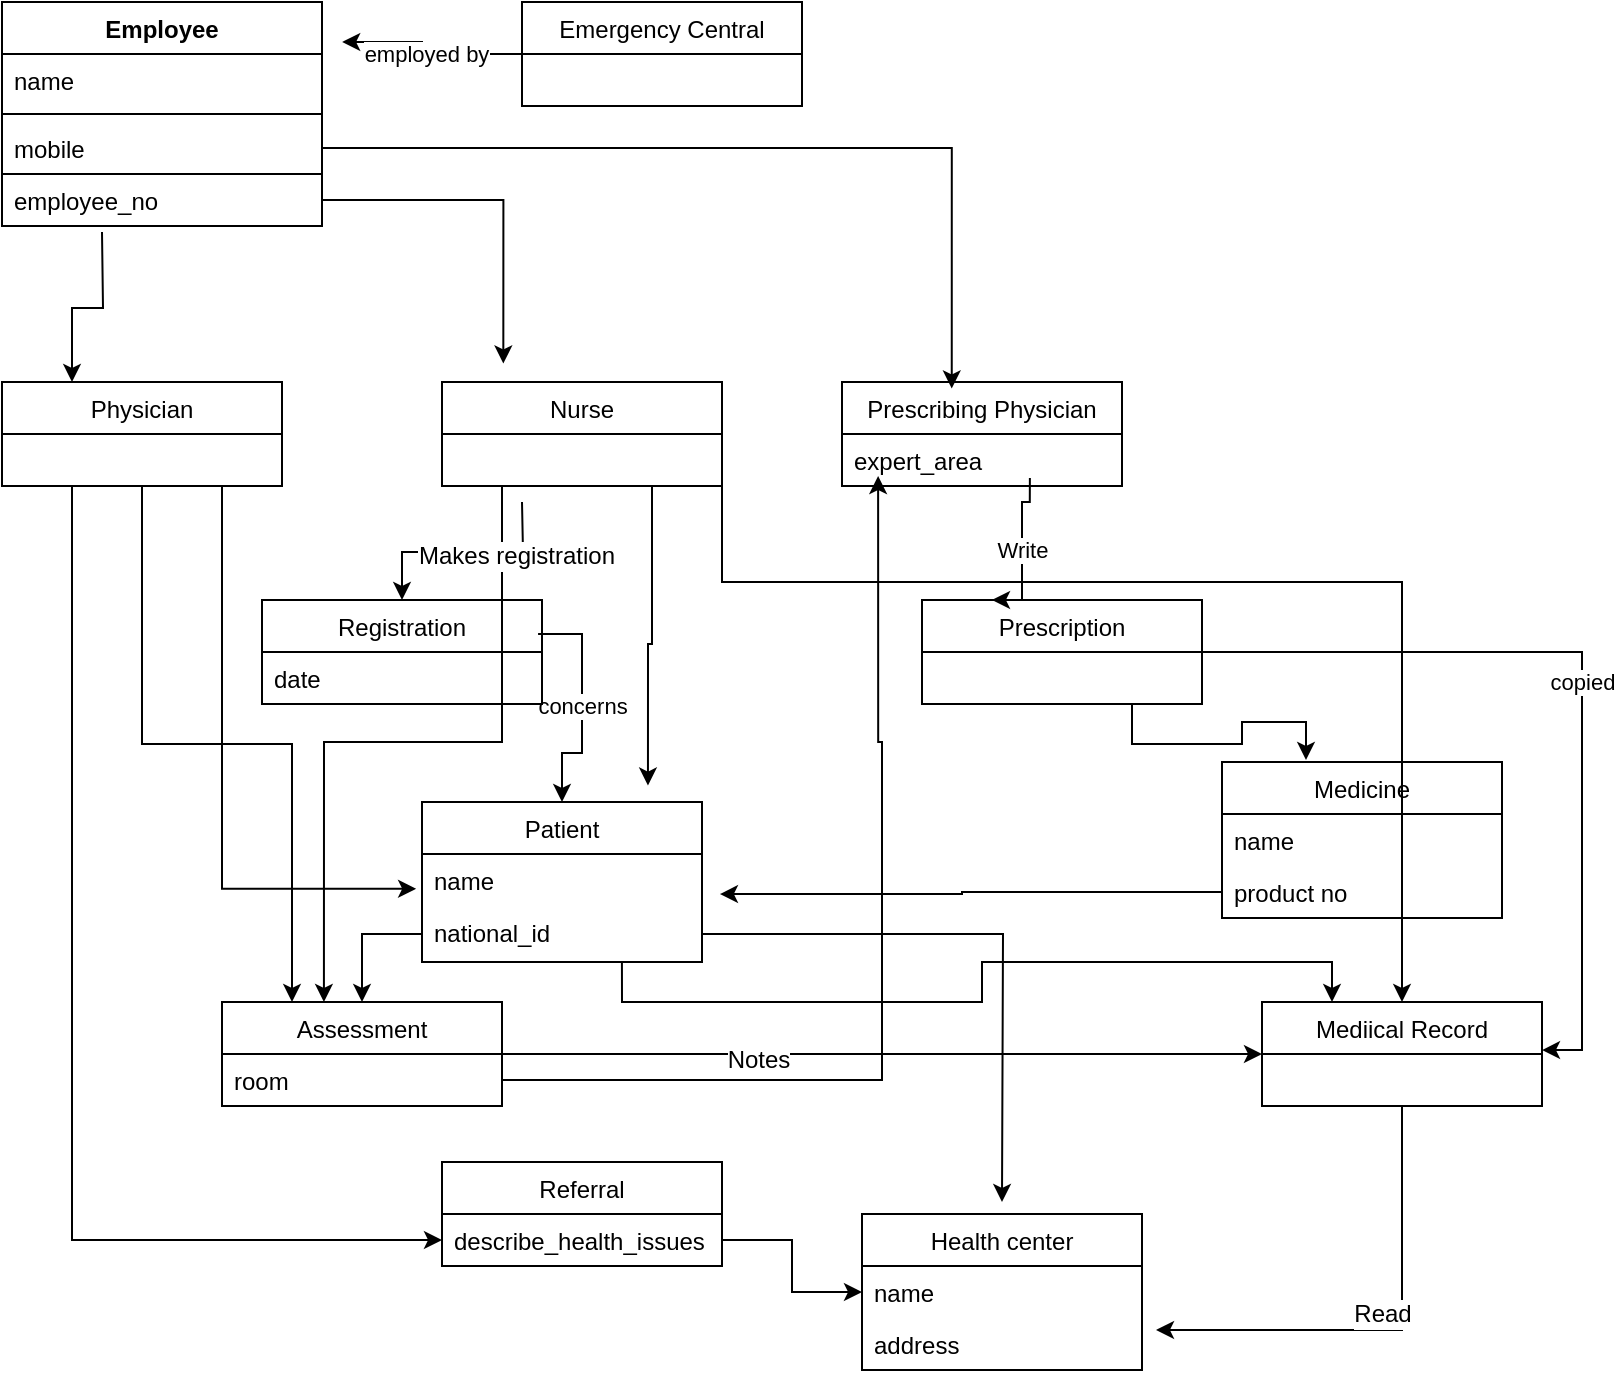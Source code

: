 <mxfile version="12.2.3" type="github" pages="1">
  <diagram name="Page-1" id="9f46799a-70d6-7492-0946-bef42562c5a5">
    <mxGraphModel dx="1090" dy="683" grid="1" gridSize="10" guides="1" tooltips="1" connect="1" arrows="1" fold="1" page="1" pageScale="1" pageWidth="1100" pageHeight="850" background="#ffffff" math="0" shadow="0">
      <root>
        <mxCell id="0"/>
        <mxCell id="1" parent="0"/>
        <mxCell id="GZZ9ufUzuGIWCcVo0-bm-59" style="edgeStyle=orthogonalEdgeStyle;rounded=0;orthogonalLoop=1;jettySize=auto;html=1;entryX=0.364;entryY=0;entryDx=0;entryDy=0;entryPerimeter=0;" edge="1" parent="1" source="y2X12dqcePwVwWmhp_NP-15" target="GZZ9ufUzuGIWCcVo0-bm-14">
          <mxGeometry relative="1" as="geometry">
            <Array as="points">
              <mxPoint x="270" y="390"/>
            </Array>
          </mxGeometry>
        </mxCell>
        <mxCell id="y2X12dqcePwVwWmhp_NP-1" value="Employee" style="swimlane;fontStyle=1;align=center;verticalAlign=top;childLayout=stackLayout;horizontal=1;startSize=26;horizontalStack=0;resizeParent=1;resizeParentMax=0;resizeLast=0;collapsible=1;marginBottom=0;" parent="1" vertex="1">
          <mxGeometry x="20" y="20" width="160" height="112" as="geometry"/>
        </mxCell>
        <mxCell id="y2X12dqcePwVwWmhp_NP-2" value="name" style="text;strokeColor=none;fillColor=none;align=left;verticalAlign=top;spacingLeft=4;spacingRight=4;overflow=hidden;rotatable=0;points=[[0,0.5],[1,0.5]];portConstraint=eastwest;" parent="y2X12dqcePwVwWmhp_NP-1" vertex="1">
          <mxGeometry y="26" width="160" height="26" as="geometry"/>
        </mxCell>
        <mxCell id="y2X12dqcePwVwWmhp_NP-3" value="" style="line;strokeWidth=1;fillColor=none;align=left;verticalAlign=middle;spacingTop=-1;spacingLeft=3;spacingRight=3;rotatable=0;labelPosition=right;points=[];portConstraint=eastwest;" parent="y2X12dqcePwVwWmhp_NP-1" vertex="1">
          <mxGeometry y="52" width="160" height="8" as="geometry"/>
        </mxCell>
        <mxCell id="y2X12dqcePwVwWmhp_NP-4" value="mobile" style="text;strokeColor=none;fillColor=none;align=left;verticalAlign=top;spacingLeft=4;spacingRight=4;overflow=hidden;rotatable=0;points=[[0,0.5],[1,0.5]];portConstraint=eastwest;" parent="y2X12dqcePwVwWmhp_NP-1" vertex="1">
          <mxGeometry y="60" width="160" height="26" as="geometry"/>
        </mxCell>
        <mxCell id="y2X12dqcePwVwWmhp_NP-6" value="employee_no" style="text;strokeColor=#000000;fillColor=none;align=left;verticalAlign=top;spacingLeft=4;spacingRight=4;overflow=hidden;rotatable=0;points=[[0,0.5],[1,0.5]];portConstraint=eastwest;" parent="y2X12dqcePwVwWmhp_NP-1" vertex="1">
          <mxGeometry y="86" width="160" height="26" as="geometry"/>
        </mxCell>
        <mxCell id="GZZ9ufUzuGIWCcVo0-bm-13" style="edgeStyle=orthogonalEdgeStyle;rounded=0;orthogonalLoop=1;jettySize=auto;html=1;exitX=0.25;exitY=1;exitDx=0;exitDy=0;entryX=-0.021;entryY=-0.308;entryDx=0;entryDy=0;entryPerimeter=0;" edge="1" parent="1" source="y2X12dqcePwVwWmhp_NP-11" target="GZZ9ufUzuGIWCcVo0-bm-7">
          <mxGeometry relative="1" as="geometry">
            <Array as="points">
              <mxPoint x="130" y="262"/>
              <mxPoint x="130" y="464"/>
            </Array>
          </mxGeometry>
        </mxCell>
        <mxCell id="GZZ9ufUzuGIWCcVo0-bm-18" style="edgeStyle=orthogonalEdgeStyle;rounded=0;orthogonalLoop=1;jettySize=auto;html=1;entryX=0.25;entryY=0;entryDx=0;entryDy=0;" edge="1" parent="1" source="y2X12dqcePwVwWmhp_NP-11" target="GZZ9ufUzuGIWCcVo0-bm-14">
          <mxGeometry relative="1" as="geometry"/>
        </mxCell>
        <mxCell id="y2X12dqcePwVwWmhp_NP-11" value="Physician" style="swimlane;fontStyle=0;childLayout=stackLayout;horizontal=1;startSize=26;fillColor=none;horizontalStack=0;resizeParent=1;resizeParentMax=0;resizeLast=0;collapsible=1;marginBottom=0;strokeColor=#000000;" parent="1" vertex="1">
          <mxGeometry x="20" y="210" width="140" height="52" as="geometry"/>
        </mxCell>
        <mxCell id="GZZ9ufUzuGIWCcVo0-bm-12" style="edgeStyle=orthogonalEdgeStyle;rounded=0;orthogonalLoop=1;jettySize=auto;html=1;exitX=0.75;exitY=1;exitDx=0;exitDy=0;entryX=0.807;entryY=-0.103;entryDx=0;entryDy=0;entryPerimeter=0;" edge="1" parent="1" source="y2X12dqcePwVwWmhp_NP-15" target="GZZ9ufUzuGIWCcVo0-bm-5">
          <mxGeometry relative="1" as="geometry"/>
        </mxCell>
        <mxCell id="y2X12dqcePwVwWmhp_NP-15" value="Nurse" style="swimlane;fontStyle=0;childLayout=stackLayout;horizontal=1;startSize=26;fillColor=none;horizontalStack=0;resizeParent=1;resizeParentMax=0;resizeLast=0;collapsible=1;marginBottom=0;strokeColor=#000000;" parent="1" vertex="1">
          <mxGeometry x="240" y="210" width="140" height="52" as="geometry"/>
        </mxCell>
        <mxCell id="y2X12dqcePwVwWmhp_NP-16" value="Prescribing Physician" style="swimlane;fontStyle=0;childLayout=stackLayout;horizontal=1;startSize=26;fillColor=none;horizontalStack=0;resizeParent=1;resizeParentMax=0;resizeLast=0;collapsible=1;marginBottom=0;strokeColor=#000000;" parent="1" vertex="1">
          <mxGeometry x="440" y="210" width="140" height="52" as="geometry"/>
        </mxCell>
        <mxCell id="y2X12dqcePwVwWmhp_NP-18" value="expert_area" style="text;strokeColor=none;fillColor=none;align=left;verticalAlign=top;spacingLeft=4;spacingRight=4;overflow=hidden;rotatable=0;points=[[0,0.5],[1,0.5]];portConstraint=eastwest;" parent="y2X12dqcePwVwWmhp_NP-16" vertex="1">
          <mxGeometry y="26" width="140" height="26" as="geometry"/>
        </mxCell>
        <mxCell id="y2X12dqcePwVwWmhp_NP-21" value="employed by" style="edgeStyle=orthogonalEdgeStyle;rounded=0;orthogonalLoop=1;jettySize=auto;html=1;entryX=1.063;entryY=-0.231;entryDx=0;entryDy=0;entryPerimeter=0;" parent="1" source="y2X12dqcePwVwWmhp_NP-17" target="y2X12dqcePwVwWmhp_NP-2" edge="1">
          <mxGeometry relative="1" as="geometry"/>
        </mxCell>
        <mxCell id="y2X12dqcePwVwWmhp_NP-17" value="Emergency Central" style="swimlane;fontStyle=0;childLayout=stackLayout;horizontal=1;startSize=26;fillColor=none;horizontalStack=0;resizeParent=1;resizeParentMax=0;resizeLast=0;collapsible=1;marginBottom=0;strokeColor=#000000;" parent="1" vertex="1">
          <mxGeometry x="280" y="20" width="140" height="52" as="geometry"/>
        </mxCell>
        <mxCell id="y2X12dqcePwVwWmhp_NP-22" style="edgeStyle=orthogonalEdgeStyle;rounded=0;orthogonalLoop=1;jettySize=auto;html=1;entryX=0.25;entryY=0;entryDx=0;entryDy=0;" parent="1" target="y2X12dqcePwVwWmhp_NP-11" edge="1">
          <mxGeometry relative="1" as="geometry">
            <mxPoint x="70" y="135" as="sourcePoint"/>
          </mxGeometry>
        </mxCell>
        <mxCell id="y2X12dqcePwVwWmhp_NP-23" style="edgeStyle=orthogonalEdgeStyle;rounded=0;orthogonalLoop=1;jettySize=auto;html=1;entryX=0.219;entryY=-0.178;entryDx=0;entryDy=0;entryPerimeter=0;" parent="1" source="y2X12dqcePwVwWmhp_NP-6" target="y2X12dqcePwVwWmhp_NP-15" edge="1">
          <mxGeometry relative="1" as="geometry"/>
        </mxCell>
        <mxCell id="y2X12dqcePwVwWmhp_NP-24" style="edgeStyle=orthogonalEdgeStyle;rounded=0;orthogonalLoop=1;jettySize=auto;html=1;exitX=1;exitY=0.5;exitDx=0;exitDy=0;entryX=0.392;entryY=0.062;entryDx=0;entryDy=0;entryPerimeter=0;" parent="1" source="y2X12dqcePwVwWmhp_NP-4" target="y2X12dqcePwVwWmhp_NP-16" edge="1">
          <mxGeometry relative="1" as="geometry"/>
        </mxCell>
        <mxCell id="GZZ9ufUzuGIWCcVo0-bm-9" style="edgeStyle=orthogonalEdgeStyle;rounded=0;orthogonalLoop=1;jettySize=auto;html=1;" edge="1" parent="1" target="GZZ9ufUzuGIWCcVo0-bm-1">
          <mxGeometry relative="1" as="geometry">
            <mxPoint x="280" y="270" as="sourcePoint"/>
          </mxGeometry>
        </mxCell>
        <mxCell id="GZZ9ufUzuGIWCcVo0-bm-10" value="Makes registration" style="text;html=1;resizable=0;points=[];align=center;verticalAlign=middle;labelBackgroundColor=#ffffff;" vertex="1" connectable="0" parent="GZZ9ufUzuGIWCcVo0-bm-9">
          <mxGeometry x="-0.541" y="-4" relative="1" as="geometry">
            <mxPoint x="-4" y="6" as="offset"/>
          </mxGeometry>
        </mxCell>
        <mxCell id="GZZ9ufUzuGIWCcVo0-bm-5" value="Patient" style="swimlane;fontStyle=0;childLayout=stackLayout;horizontal=1;startSize=26;fillColor=none;horizontalStack=0;resizeParent=1;resizeParentMax=0;resizeLast=0;collapsible=1;marginBottom=0;" vertex="1" parent="1">
          <mxGeometry x="230" y="420" width="140" height="80" as="geometry"/>
        </mxCell>
        <mxCell id="GZZ9ufUzuGIWCcVo0-bm-6" value="name" style="text;strokeColor=none;fillColor=none;align=left;verticalAlign=top;spacingLeft=4;spacingRight=4;overflow=hidden;rotatable=0;points=[[0,0.5],[1,0.5]];portConstraint=eastwest;" vertex="1" parent="GZZ9ufUzuGIWCcVo0-bm-5">
          <mxGeometry y="26" width="140" height="26" as="geometry"/>
        </mxCell>
        <mxCell id="GZZ9ufUzuGIWCcVo0-bm-7" value="national_id" style="text;strokeColor=none;fillColor=none;align=left;verticalAlign=top;spacingLeft=4;spacingRight=4;overflow=hidden;rotatable=0;points=[[0,0.5],[1,0.5]];portConstraint=eastwest;" vertex="1" parent="GZZ9ufUzuGIWCcVo0-bm-5">
          <mxGeometry y="52" width="140" height="28" as="geometry"/>
        </mxCell>
        <mxCell id="GZZ9ufUzuGIWCcVo0-bm-11" value="concerns" style="edgeStyle=orthogonalEdgeStyle;rounded=0;orthogonalLoop=1;jettySize=auto;html=1;exitX=0.986;exitY=-0.346;exitDx=0;exitDy=0;exitPerimeter=0;" edge="1" parent="1" source="GZZ9ufUzuGIWCcVo0-bm-2" target="GZZ9ufUzuGIWCcVo0-bm-5">
          <mxGeometry relative="1" as="geometry"/>
        </mxCell>
        <mxCell id="GZZ9ufUzuGIWCcVo0-bm-14" value="Assessment" style="swimlane;fontStyle=0;childLayout=stackLayout;horizontal=1;startSize=26;fillColor=none;horizontalStack=0;resizeParent=1;resizeParentMax=0;resizeLast=0;collapsible=1;marginBottom=0;" vertex="1" parent="1">
          <mxGeometry x="130" y="520" width="140" height="52" as="geometry"/>
        </mxCell>
        <mxCell id="GZZ9ufUzuGIWCcVo0-bm-15" value="room" style="text;strokeColor=none;fillColor=none;align=left;verticalAlign=top;spacingLeft=4;spacingRight=4;overflow=hidden;rotatable=0;points=[[0,0.5],[1,0.5]];portConstraint=eastwest;" vertex="1" parent="GZZ9ufUzuGIWCcVo0-bm-14">
          <mxGeometry y="26" width="140" height="26" as="geometry"/>
        </mxCell>
        <mxCell id="GZZ9ufUzuGIWCcVo0-bm-19" style="edgeStyle=orthogonalEdgeStyle;rounded=0;orthogonalLoop=1;jettySize=auto;html=1;" edge="1" parent="1" source="GZZ9ufUzuGIWCcVo0-bm-7" target="GZZ9ufUzuGIWCcVo0-bm-14">
          <mxGeometry relative="1" as="geometry"/>
        </mxCell>
        <mxCell id="GZZ9ufUzuGIWCcVo0-bm-20" value="Referral" style="swimlane;fontStyle=0;childLayout=stackLayout;horizontal=1;startSize=26;fillColor=none;horizontalStack=0;resizeParent=1;resizeParentMax=0;resizeLast=0;collapsible=1;marginBottom=0;" vertex="1" parent="1">
          <mxGeometry x="240" y="600" width="140" height="52" as="geometry"/>
        </mxCell>
        <mxCell id="GZZ9ufUzuGIWCcVo0-bm-21" value="describe_health_issues" style="text;strokeColor=none;fillColor=none;align=left;verticalAlign=top;spacingLeft=4;spacingRight=4;overflow=hidden;rotatable=0;points=[[0,0.5],[1,0.5]];portConstraint=eastwest;" vertex="1" parent="GZZ9ufUzuGIWCcVo0-bm-20">
          <mxGeometry y="26" width="140" height="26" as="geometry"/>
        </mxCell>
        <mxCell id="GZZ9ufUzuGIWCcVo0-bm-24" style="edgeStyle=orthogonalEdgeStyle;rounded=0;orthogonalLoop=1;jettySize=auto;html=1;exitX=0.25;exitY=1;exitDx=0;exitDy=0;" edge="1" parent="1" source="y2X12dqcePwVwWmhp_NP-11" target="GZZ9ufUzuGIWCcVo0-bm-21">
          <mxGeometry relative="1" as="geometry"/>
        </mxCell>
        <mxCell id="GZZ9ufUzuGIWCcVo0-bm-25" style="edgeStyle=orthogonalEdgeStyle;rounded=0;orthogonalLoop=1;jettySize=auto;html=1;entryX=0.129;entryY=0.808;entryDx=0;entryDy=0;entryPerimeter=0;" edge="1" parent="1" source="GZZ9ufUzuGIWCcVo0-bm-15" target="y2X12dqcePwVwWmhp_NP-18">
          <mxGeometry relative="1" as="geometry">
            <mxPoint x="450" y="390" as="targetPoint"/>
            <Array as="points">
              <mxPoint x="460" y="559"/>
              <mxPoint x="460" y="390"/>
              <mxPoint x="458" y="390"/>
            </Array>
          </mxGeometry>
        </mxCell>
        <mxCell id="GZZ9ufUzuGIWCcVo0-bm-39" style="edgeStyle=orthogonalEdgeStyle;rounded=0;orthogonalLoop=1;jettySize=auto;html=1;exitX=0.75;exitY=1;exitDx=0;exitDy=0;entryX=0.3;entryY=-0.013;entryDx=0;entryDy=0;entryPerimeter=0;" edge="1" parent="1" source="GZZ9ufUzuGIWCcVo0-bm-26" target="GZZ9ufUzuGIWCcVo0-bm-35">
          <mxGeometry relative="1" as="geometry"/>
        </mxCell>
        <mxCell id="GZZ9ufUzuGIWCcVo0-bm-55" value="copied" style="edgeStyle=orthogonalEdgeStyle;rounded=0;orthogonalLoop=1;jettySize=auto;html=1;entryX=1;entryY=0.462;entryDx=0;entryDy=0;entryPerimeter=0;" edge="1" parent="1" source="GZZ9ufUzuGIWCcVo0-bm-26" target="GZZ9ufUzuGIWCcVo0-bm-48">
          <mxGeometry relative="1" as="geometry">
            <mxPoint x="790" y="540" as="targetPoint"/>
          </mxGeometry>
        </mxCell>
        <mxCell id="GZZ9ufUzuGIWCcVo0-bm-26" value="Prescription" style="swimlane;fontStyle=0;childLayout=stackLayout;horizontal=1;startSize=26;fillColor=none;horizontalStack=0;resizeParent=1;resizeParentMax=0;resizeLast=0;collapsible=1;marginBottom=0;" vertex="1" parent="1">
          <mxGeometry x="480" y="319" width="140" height="52" as="geometry"/>
        </mxCell>
        <mxCell id="GZZ9ufUzuGIWCcVo0-bm-30" value="Write" style="edgeStyle=orthogonalEdgeStyle;rounded=0;orthogonalLoop=1;jettySize=auto;html=1;exitX=0.671;exitY=0.846;exitDx=0;exitDy=0;entryX=0.25;entryY=0;entryDx=0;entryDy=0;exitPerimeter=0;" edge="1" parent="1" source="y2X12dqcePwVwWmhp_NP-18" target="GZZ9ufUzuGIWCcVo0-bm-26">
          <mxGeometry relative="1" as="geometry">
            <Array as="points">
              <mxPoint x="534" y="270"/>
              <mxPoint x="530" y="270"/>
              <mxPoint x="530" y="280"/>
              <mxPoint x="530" y="319"/>
            </Array>
          </mxGeometry>
        </mxCell>
        <mxCell id="GZZ9ufUzuGIWCcVo0-bm-35" value="Medicine" style="swimlane;fontStyle=0;childLayout=stackLayout;horizontal=1;startSize=26;fillColor=none;horizontalStack=0;resizeParent=1;resizeParentMax=0;resizeLast=0;collapsible=1;marginBottom=0;" vertex="1" parent="1">
          <mxGeometry x="630" y="400" width="140" height="78" as="geometry"/>
        </mxCell>
        <mxCell id="GZZ9ufUzuGIWCcVo0-bm-36" value="name" style="text;strokeColor=none;fillColor=none;align=left;verticalAlign=top;spacingLeft=4;spacingRight=4;overflow=hidden;rotatable=0;points=[[0,0.5],[1,0.5]];portConstraint=eastwest;" vertex="1" parent="GZZ9ufUzuGIWCcVo0-bm-35">
          <mxGeometry y="26" width="140" height="26" as="geometry"/>
        </mxCell>
        <mxCell id="GZZ9ufUzuGIWCcVo0-bm-37" value="product no" style="text;strokeColor=none;fillColor=none;align=left;verticalAlign=top;spacingLeft=4;spacingRight=4;overflow=hidden;rotatable=0;points=[[0,0.5],[1,0.5]];portConstraint=eastwest;" vertex="1" parent="GZZ9ufUzuGIWCcVo0-bm-35">
          <mxGeometry y="52" width="140" height="26" as="geometry"/>
        </mxCell>
        <mxCell id="GZZ9ufUzuGIWCcVo0-bm-41" value="Health center" style="swimlane;fontStyle=0;childLayout=stackLayout;horizontal=1;startSize=26;fillColor=none;horizontalStack=0;resizeParent=1;resizeParentMax=0;resizeLast=0;collapsible=1;marginBottom=0;" vertex="1" parent="1">
          <mxGeometry x="450" y="626" width="140" height="78" as="geometry"/>
        </mxCell>
        <mxCell id="GZZ9ufUzuGIWCcVo0-bm-42" value="name" style="text;strokeColor=none;fillColor=none;align=left;verticalAlign=top;spacingLeft=4;spacingRight=4;overflow=hidden;rotatable=0;points=[[0,0.5],[1,0.5]];portConstraint=eastwest;" vertex="1" parent="GZZ9ufUzuGIWCcVo0-bm-41">
          <mxGeometry y="26" width="140" height="26" as="geometry"/>
        </mxCell>
        <mxCell id="GZZ9ufUzuGIWCcVo0-bm-43" value="address" style="text;strokeColor=none;fillColor=none;align=left;verticalAlign=top;spacingLeft=4;spacingRight=4;overflow=hidden;rotatable=0;points=[[0,0.5],[1,0.5]];portConstraint=eastwest;" vertex="1" parent="GZZ9ufUzuGIWCcVo0-bm-41">
          <mxGeometry y="52" width="140" height="26" as="geometry"/>
        </mxCell>
        <mxCell id="GZZ9ufUzuGIWCcVo0-bm-45" style="edgeStyle=orthogonalEdgeStyle;rounded=0;orthogonalLoop=1;jettySize=auto;html=1;entryX=0;entryY=0.5;entryDx=0;entryDy=0;" edge="1" parent="1" source="GZZ9ufUzuGIWCcVo0-bm-21" target="GZZ9ufUzuGIWCcVo0-bm-42">
          <mxGeometry relative="1" as="geometry"/>
        </mxCell>
        <mxCell id="GZZ9ufUzuGIWCcVo0-bm-46" style="edgeStyle=orthogonalEdgeStyle;rounded=0;orthogonalLoop=1;jettySize=auto;html=1;entryX=1.064;entryY=-0.214;entryDx=0;entryDy=0;entryPerimeter=0;" edge="1" parent="1" source="GZZ9ufUzuGIWCcVo0-bm-37" target="GZZ9ufUzuGIWCcVo0-bm-7">
          <mxGeometry relative="1" as="geometry"/>
        </mxCell>
        <mxCell id="GZZ9ufUzuGIWCcVo0-bm-47" style="edgeStyle=orthogonalEdgeStyle;rounded=0;orthogonalLoop=1;jettySize=auto;html=1;" edge="1" parent="1" source="GZZ9ufUzuGIWCcVo0-bm-7">
          <mxGeometry relative="1" as="geometry">
            <mxPoint x="520" y="620" as="targetPoint"/>
          </mxGeometry>
        </mxCell>
        <mxCell id="GZZ9ufUzuGIWCcVo0-bm-52" style="edgeStyle=orthogonalEdgeStyle;rounded=0;orthogonalLoop=1;jettySize=auto;html=1;" edge="1" parent="1" source="GZZ9ufUzuGIWCcVo0-bm-14" target="GZZ9ufUzuGIWCcVo0-bm-48">
          <mxGeometry relative="1" as="geometry"/>
        </mxCell>
        <mxCell id="GZZ9ufUzuGIWCcVo0-bm-53" value="Notes" style="text;html=1;resizable=0;points=[];align=center;verticalAlign=middle;labelBackgroundColor=#ffffff;" vertex="1" connectable="0" parent="GZZ9ufUzuGIWCcVo0-bm-52">
          <mxGeometry x="-0.326" y="-3" relative="1" as="geometry">
            <mxPoint as="offset"/>
          </mxGeometry>
        </mxCell>
        <mxCell id="GZZ9ufUzuGIWCcVo0-bm-56" style="edgeStyle=orthogonalEdgeStyle;rounded=0;orthogonalLoop=1;jettySize=auto;html=1;entryX=1.05;entryY=0.231;entryDx=0;entryDy=0;entryPerimeter=0;" edge="1" parent="1" source="GZZ9ufUzuGIWCcVo0-bm-48" target="GZZ9ufUzuGIWCcVo0-bm-43">
          <mxGeometry relative="1" as="geometry"/>
        </mxCell>
        <mxCell id="GZZ9ufUzuGIWCcVo0-bm-57" value="Read" style="text;html=1;resizable=0;points=[];align=center;verticalAlign=middle;labelBackgroundColor=#ffffff;" vertex="1" connectable="0" parent="GZZ9ufUzuGIWCcVo0-bm-56">
          <mxGeometry x="-0.115" y="-10" relative="1" as="geometry">
            <mxPoint as="offset"/>
          </mxGeometry>
        </mxCell>
        <mxCell id="GZZ9ufUzuGIWCcVo0-bm-58" style="edgeStyle=orthogonalEdgeStyle;rounded=0;orthogonalLoop=1;jettySize=auto;html=1;" edge="1" parent="1" target="GZZ9ufUzuGIWCcVo0-bm-48">
          <mxGeometry relative="1" as="geometry">
            <mxPoint x="380" y="260" as="sourcePoint"/>
            <Array as="points">
              <mxPoint x="720" y="310"/>
            </Array>
          </mxGeometry>
        </mxCell>
        <mxCell id="GZZ9ufUzuGIWCcVo0-bm-48" value="Mediical Record" style="swimlane;fontStyle=0;childLayout=stackLayout;horizontal=1;startSize=26;fillColor=none;horizontalStack=0;resizeParent=1;resizeParentMax=0;resizeLast=0;collapsible=1;marginBottom=0;" vertex="1" parent="1">
          <mxGeometry x="650" y="520" width="140" height="52" as="geometry"/>
        </mxCell>
        <mxCell id="GZZ9ufUzuGIWCcVo0-bm-54" style="edgeStyle=orthogonalEdgeStyle;rounded=0;orthogonalLoop=1;jettySize=auto;html=1;exitX=0.714;exitY=1;exitDx=0;exitDy=0;entryX=0.25;entryY=0;entryDx=0;entryDy=0;exitPerimeter=0;" edge="1" parent="1" source="GZZ9ufUzuGIWCcVo0-bm-7" target="GZZ9ufUzuGIWCcVo0-bm-48">
          <mxGeometry relative="1" as="geometry"/>
        </mxCell>
        <mxCell id="GZZ9ufUzuGIWCcVo0-bm-1" value="Registration" style="swimlane;fontStyle=0;childLayout=stackLayout;horizontal=1;startSize=26;fillColor=none;horizontalStack=0;resizeParent=1;resizeParentMax=0;resizeLast=0;collapsible=1;marginBottom=0;" vertex="1" parent="1">
          <mxGeometry x="150" y="319" width="140" height="52" as="geometry"/>
        </mxCell>
        <mxCell id="GZZ9ufUzuGIWCcVo0-bm-2" value="date" style="text;strokeColor=none;fillColor=none;align=left;verticalAlign=top;spacingLeft=4;spacingRight=4;overflow=hidden;rotatable=0;points=[[0,0.5],[1,0.5]];portConstraint=eastwest;" vertex="1" parent="GZZ9ufUzuGIWCcVo0-bm-1">
          <mxGeometry y="26" width="140" height="26" as="geometry"/>
        </mxCell>
      </root>
    </mxGraphModel>
  </diagram>
</mxfile>
